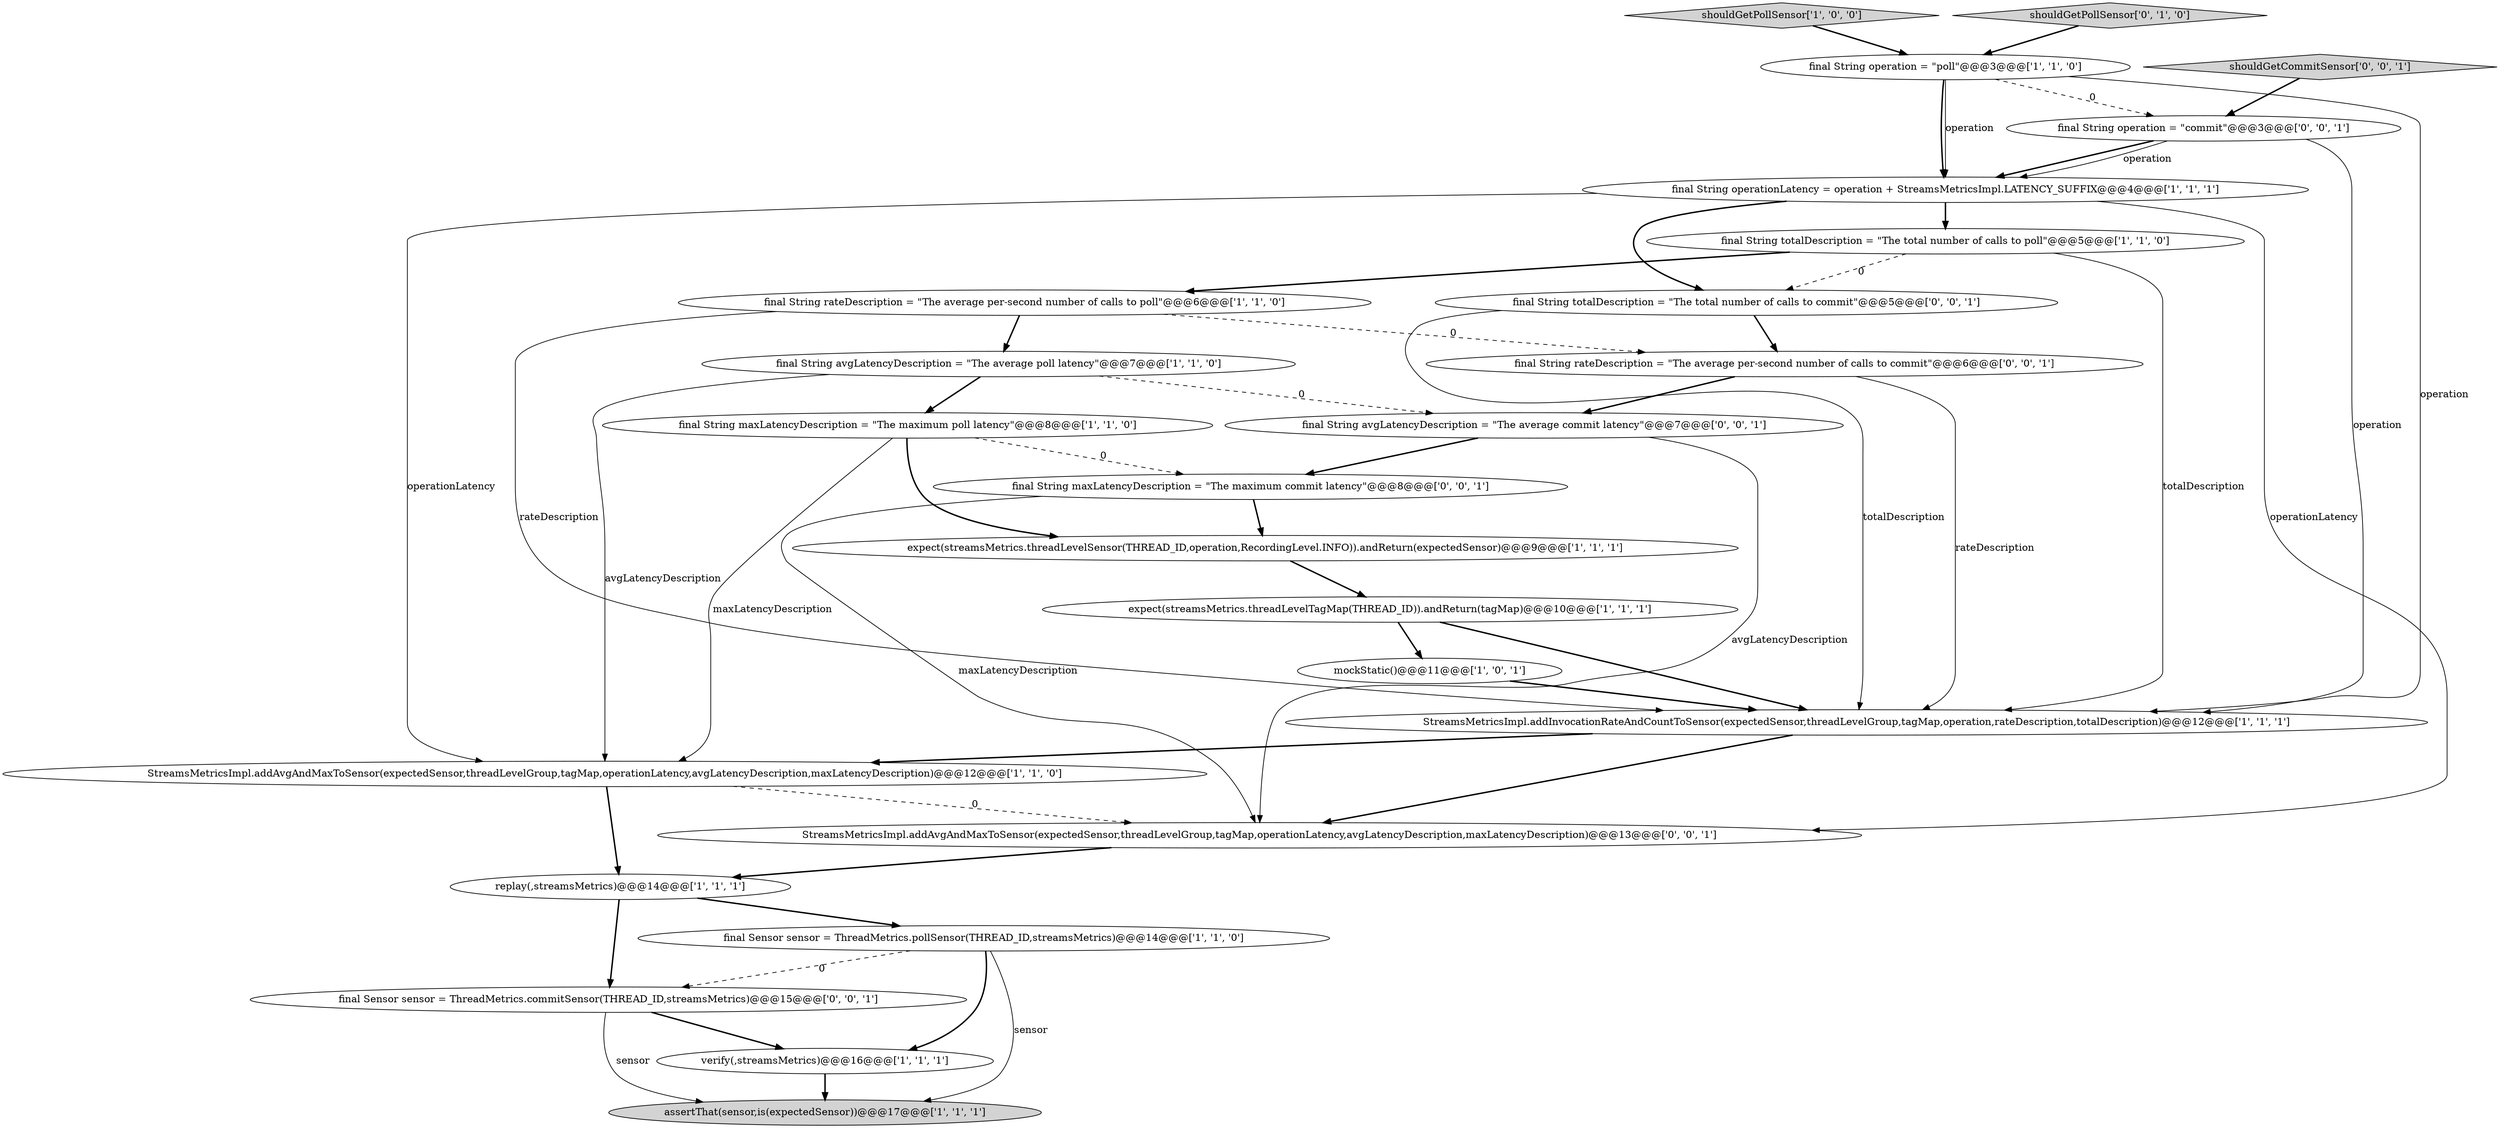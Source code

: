 digraph {
22 [style = filled, label = "shouldGetCommitSensor['0', '0', '1']", fillcolor = lightgray, shape = diamond image = "AAA0AAABBB3BBB"];
10 [style = filled, label = "expect(streamsMetrics.threadLevelSensor(THREAD_ID,operation,RecordingLevel.INFO)).andReturn(expectedSensor)@@@9@@@['1', '1', '1']", fillcolor = white, shape = ellipse image = "AAA0AAABBB1BBB"];
5 [style = filled, label = "final Sensor sensor = ThreadMetrics.pollSensor(THREAD_ID,streamsMetrics)@@@14@@@['1', '1', '0']", fillcolor = white, shape = ellipse image = "AAA0AAABBB1BBB"];
4 [style = filled, label = "final String operationLatency = operation + StreamsMetricsImpl.LATENCY_SUFFIX@@@4@@@['1', '1', '1']", fillcolor = white, shape = ellipse image = "AAA0AAABBB1BBB"];
21 [style = filled, label = "final String maxLatencyDescription = \"The maximum commit latency\"@@@8@@@['0', '0', '1']", fillcolor = white, shape = ellipse image = "AAA0AAABBB3BBB"];
19 [style = filled, label = "final Sensor sensor = ThreadMetrics.commitSensor(THREAD_ID,streamsMetrics)@@@15@@@['0', '0', '1']", fillcolor = white, shape = ellipse image = "AAA0AAABBB3BBB"];
14 [style = filled, label = "replay(,streamsMetrics)@@@14@@@['1', '1', '1']", fillcolor = white, shape = ellipse image = "AAA0AAABBB1BBB"];
3 [style = filled, label = "final String rateDescription = \"The average per-second number of calls to poll\"@@@6@@@['1', '1', '0']", fillcolor = white, shape = ellipse image = "AAA0AAABBB1BBB"];
23 [style = filled, label = "final String totalDescription = \"The total number of calls to commit\"@@@5@@@['0', '0', '1']", fillcolor = white, shape = ellipse image = "AAA0AAABBB3BBB"];
8 [style = filled, label = "final String operation = \"poll\"@@@3@@@['1', '1', '0']", fillcolor = white, shape = ellipse image = "AAA0AAABBB1BBB"];
0 [style = filled, label = "StreamsMetricsImpl.addInvocationRateAndCountToSensor(expectedSensor,threadLevelGroup,tagMap,operation,rateDescription,totalDescription)@@@12@@@['1', '1', '1']", fillcolor = white, shape = ellipse image = "AAA0AAABBB1BBB"];
17 [style = filled, label = "final String avgLatencyDescription = \"The average commit latency\"@@@7@@@['0', '0', '1']", fillcolor = white, shape = ellipse image = "AAA0AAABBB3BBB"];
1 [style = filled, label = "final String totalDescription = \"The total number of calls to poll\"@@@5@@@['1', '1', '0']", fillcolor = white, shape = ellipse image = "AAA0AAABBB1BBB"];
6 [style = filled, label = "assertThat(sensor,is(expectedSensor))@@@17@@@['1', '1', '1']", fillcolor = lightgray, shape = ellipse image = "AAA0AAABBB1BBB"];
13 [style = filled, label = "expect(streamsMetrics.threadLevelTagMap(THREAD_ID)).andReturn(tagMap)@@@10@@@['1', '1', '1']", fillcolor = white, shape = ellipse image = "AAA0AAABBB1BBB"];
12 [style = filled, label = "verify(,streamsMetrics)@@@16@@@['1', '1', '1']", fillcolor = white, shape = ellipse image = "AAA0AAABBB1BBB"];
20 [style = filled, label = "StreamsMetricsImpl.addAvgAndMaxToSensor(expectedSensor,threadLevelGroup,tagMap,operationLatency,avgLatencyDescription,maxLatencyDescription)@@@13@@@['0', '0', '1']", fillcolor = white, shape = ellipse image = "AAA0AAABBB3BBB"];
24 [style = filled, label = "final String rateDescription = \"The average per-second number of calls to commit\"@@@6@@@['0', '0', '1']", fillcolor = white, shape = ellipse image = "AAA0AAABBB3BBB"];
15 [style = filled, label = "shouldGetPollSensor['1', '0', '0']", fillcolor = lightgray, shape = diamond image = "AAA0AAABBB1BBB"];
9 [style = filled, label = "final String avgLatencyDescription = \"The average poll latency\"@@@7@@@['1', '1', '0']", fillcolor = white, shape = ellipse image = "AAA0AAABBB1BBB"];
11 [style = filled, label = "mockStatic()@@@11@@@['1', '0', '1']", fillcolor = white, shape = ellipse image = "AAA0AAABBB1BBB"];
2 [style = filled, label = "final String maxLatencyDescription = \"The maximum poll latency\"@@@8@@@['1', '1', '0']", fillcolor = white, shape = ellipse image = "AAA0AAABBB1BBB"];
16 [style = filled, label = "shouldGetPollSensor['0', '1', '0']", fillcolor = lightgray, shape = diamond image = "AAA0AAABBB2BBB"];
18 [style = filled, label = "final String operation = \"commit\"@@@3@@@['0', '0', '1']", fillcolor = white, shape = ellipse image = "AAA0AAABBB3BBB"];
7 [style = filled, label = "StreamsMetricsImpl.addAvgAndMaxToSensor(expectedSensor,threadLevelGroup,tagMap,operationLatency,avgLatencyDescription,maxLatencyDescription)@@@12@@@['1', '1', '0']", fillcolor = white, shape = ellipse image = "AAA0AAABBB1BBB"];
4->7 [style = solid, label="operationLatency"];
21->10 [style = bold, label=""];
23->0 [style = solid, label="totalDescription"];
16->8 [style = bold, label=""];
19->6 [style = solid, label="sensor"];
18->0 [style = solid, label="operation"];
24->0 [style = solid, label="rateDescription"];
9->2 [style = bold, label=""];
8->4 [style = solid, label="operation"];
19->12 [style = bold, label=""];
3->0 [style = solid, label="rateDescription"];
1->0 [style = solid, label="totalDescription"];
3->24 [style = dashed, label="0"];
1->3 [style = bold, label=""];
7->20 [style = dashed, label="0"];
2->7 [style = solid, label="maxLatencyDescription"];
5->6 [style = solid, label="sensor"];
14->19 [style = bold, label=""];
20->14 [style = bold, label=""];
4->20 [style = solid, label="operationLatency"];
9->7 [style = solid, label="avgLatencyDescription"];
2->10 [style = bold, label=""];
12->6 [style = bold, label=""];
21->20 [style = solid, label="maxLatencyDescription"];
13->11 [style = bold, label=""];
0->7 [style = bold, label=""];
7->14 [style = bold, label=""];
3->9 [style = bold, label=""];
17->20 [style = solid, label="avgLatencyDescription"];
11->0 [style = bold, label=""];
23->24 [style = bold, label=""];
22->18 [style = bold, label=""];
18->4 [style = bold, label=""];
10->13 [style = bold, label=""];
5->12 [style = bold, label=""];
2->21 [style = dashed, label="0"];
9->17 [style = dashed, label="0"];
24->17 [style = bold, label=""];
18->4 [style = solid, label="operation"];
0->20 [style = bold, label=""];
8->18 [style = dashed, label="0"];
4->1 [style = bold, label=""];
8->4 [style = bold, label=""];
8->0 [style = solid, label="operation"];
5->19 [style = dashed, label="0"];
1->23 [style = dashed, label="0"];
17->21 [style = bold, label=""];
15->8 [style = bold, label=""];
4->23 [style = bold, label=""];
13->0 [style = bold, label=""];
14->5 [style = bold, label=""];
}
